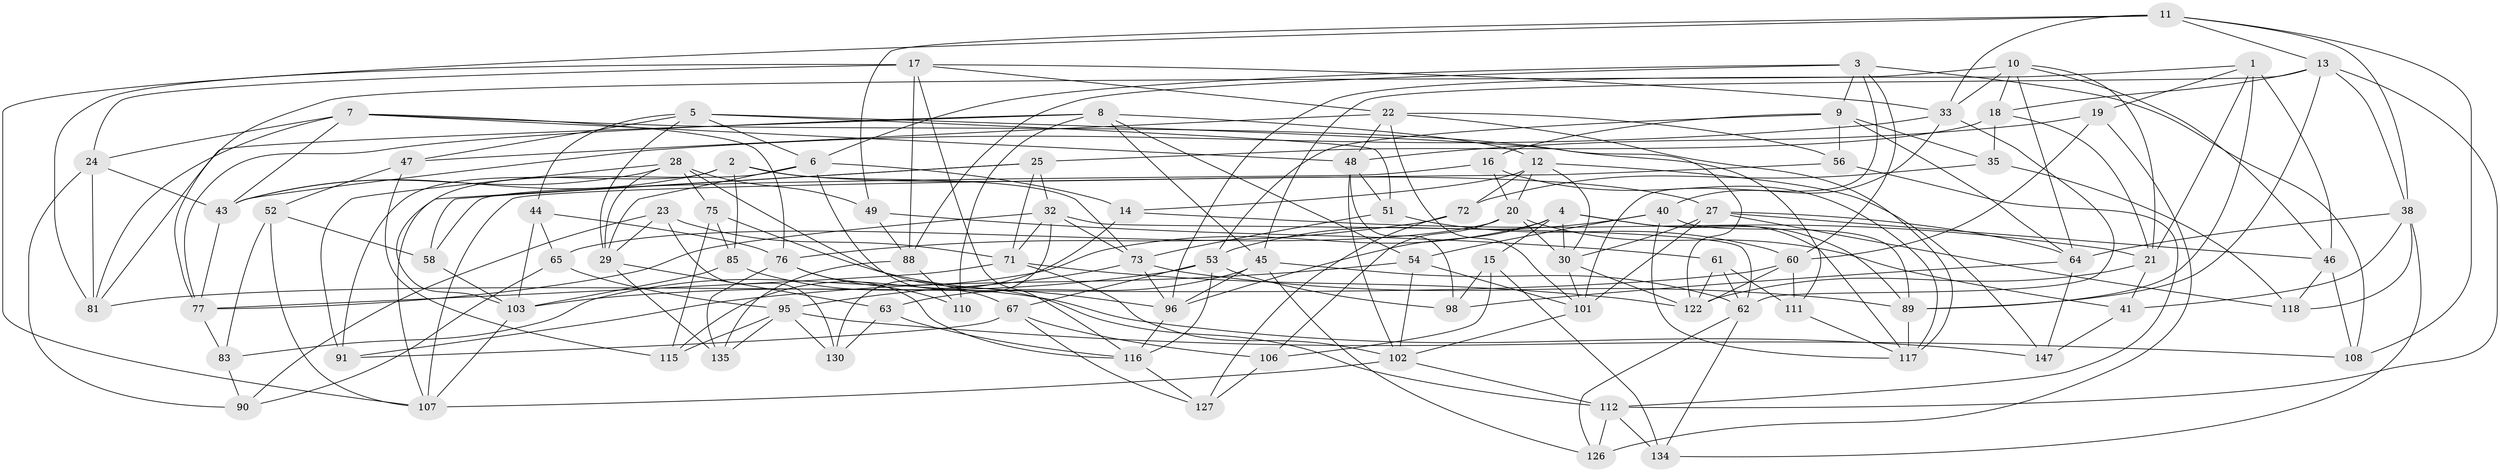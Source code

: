 // original degree distribution, {4: 1.0}
// Generated by graph-tools (version 1.1) at 2025/11/02/27/25 16:11:47]
// undirected, 91 vertices, 231 edges
graph export_dot {
graph [start="1"]
  node [color=gray90,style=filled];
  1 [super="+138"];
  2 [super="+86"];
  3 [super="+97"];
  4 [super="+39"];
  5 [super="+93"];
  6 [super="+145"];
  7 [super="+50"];
  8 [super="+57"];
  9 [super="+42"];
  10 [super="+104"];
  11 [super="+36"];
  12 [super="+31"];
  13 [super="+68"];
  14;
  15;
  16;
  17 [super="+69"];
  18 [super="+37"];
  19;
  20 [super="+80"];
  21 [super="+109"];
  22 [super="+114"];
  23;
  24 [super="+120"];
  25 [super="+26"];
  27 [super="+136"];
  28 [super="+34"];
  29 [super="+82"];
  30 [super="+59"];
  32 [super="+119"];
  33 [super="+125"];
  35;
  38 [super="+66"];
  40 [super="+84"];
  41;
  43 [super="+131"];
  44;
  45 [super="+70"];
  46 [super="+94"];
  47;
  48 [super="+129"];
  49;
  51;
  52;
  53 [super="+79"];
  54 [super="+55"];
  56;
  58;
  60 [super="+74"];
  61;
  62 [super="+78"];
  63;
  64 [super="+99"];
  65;
  67 [super="+141"];
  71 [super="+144"];
  72;
  73 [super="+100"];
  75;
  76 [super="+105"];
  77 [super="+140"];
  81 [super="+87"];
  83;
  85;
  88 [super="+137"];
  89 [super="+92"];
  90;
  91 [super="+113"];
  95 [super="+124"];
  96 [super="+146"];
  98;
  101 [super="+142"];
  102 [super="+133"];
  103 [super="+132"];
  106;
  107 [super="+123"];
  108;
  110;
  111;
  112 [super="+139"];
  115;
  116 [super="+143"];
  117 [super="+121"];
  118;
  122 [super="+128"];
  126;
  127;
  130;
  134;
  135;
  147;
  1 -- 46 [weight=2];
  1 -- 96;
  1 -- 19;
  1 -- 21;
  1 -- 89;
  2 -- 73;
  2 -- 85;
  2 -- 43;
  2 -- 91 [weight=2];
  2 -- 27;
  3 -- 88;
  3 -- 9;
  3 -- 101;
  3 -- 108;
  3 -- 60;
  3 -- 6;
  4 -- 83;
  4 -- 15;
  4 -- 96;
  4 -- 117;
  4 -- 30;
  4 -- 89;
  5 -- 29;
  5 -- 47;
  5 -- 122;
  5 -- 51;
  5 -- 44;
  5 -- 6;
  6 -- 14;
  6 -- 29;
  6 -- 103;
  6 -- 67;
  7 -- 43;
  7 -- 76;
  7 -- 81;
  7 -- 24;
  7 -- 111;
  7 -- 48;
  8 -- 12;
  8 -- 54;
  8 -- 77;
  8 -- 81;
  8 -- 45;
  8 -- 110;
  9 -- 35;
  9 -- 53;
  9 -- 16;
  9 -- 56;
  9 -- 64;
  10 -- 33;
  10 -- 18;
  10 -- 21;
  10 -- 64;
  10 -- 77;
  10 -- 46;
  11 -- 13;
  11 -- 49;
  11 -- 33;
  11 -- 107;
  11 -- 108;
  11 -- 38;
  12 -- 14;
  12 -- 147;
  12 -- 72;
  12 -- 20;
  12 -- 30;
  13 -- 18;
  13 -- 112;
  13 -- 38;
  13 -- 45;
  13 -- 89;
  14 -- 115;
  14 -- 21;
  15 -- 98;
  15 -- 134;
  15 -- 106;
  16 -- 58;
  16 -- 20;
  16 -- 117;
  17 -- 116;
  17 -- 24;
  17 -- 33;
  17 -- 88;
  17 -- 22;
  17 -- 81;
  18 -- 21;
  18 -- 25 [weight=2];
  18 -- 35;
  19 -- 126;
  19 -- 48;
  19 -- 60;
  20 -- 30;
  20 -- 106;
  20 -- 65;
  20 -- 41;
  21 -- 122;
  21 -- 41;
  22 -- 101;
  22 -- 117;
  22 -- 56;
  22 -- 47;
  22 -- 48;
  23 -- 71;
  23 -- 130;
  23 -- 90;
  23 -- 29;
  24 -- 81 [weight=2];
  24 -- 90;
  24 -- 43;
  25 -- 58;
  25 -- 107;
  25 -- 32;
  25 -- 71;
  27 -- 46;
  27 -- 101;
  27 -- 64;
  27 -- 118;
  27 -- 30;
  28 -- 112;
  28 -- 49;
  28 -- 75;
  28 -- 29;
  28 -- 91;
  28 -- 43;
  29 -- 63;
  29 -- 135;
  30 -- 122;
  30 -- 101;
  32 -- 71;
  32 -- 73;
  32 -- 130;
  32 -- 77;
  32 -- 62;
  33 -- 62;
  33 -- 40;
  33 -- 43;
  35 -- 72;
  35 -- 118;
  38 -- 41;
  38 -- 134;
  38 -- 64;
  38 -- 118;
  40 -- 89;
  40 -- 117;
  40 -- 53;
  40 -- 54 [weight=2];
  41 -- 147;
  43 -- 77;
  44 -- 65;
  44 -- 76;
  44 -- 103;
  45 -- 63;
  45 -- 62;
  45 -- 96;
  45 -- 126;
  46 -- 118;
  46 -- 108;
  47 -- 52;
  47 -- 115;
  48 -- 98;
  48 -- 102;
  48 -- 51;
  49 -- 61;
  49 -- 88;
  51 -- 60;
  51 -- 73;
  52 -- 83;
  52 -- 58;
  52 -- 107;
  53 -- 103;
  53 -- 98;
  53 -- 67;
  53 -- 116;
  54 -- 102;
  54 -- 91;
  54 -- 101;
  56 -- 112;
  56 -- 107;
  58 -- 103;
  60 -- 111;
  60 -- 81;
  60 -- 122;
  61 -- 111;
  61 -- 62;
  61 -- 122;
  62 -- 126;
  62 -- 134;
  63 -- 130;
  63 -- 116;
  64 -- 147;
  64 -- 98;
  65 -- 90;
  65 -- 95;
  67 -- 91 [weight=2];
  67 -- 106;
  67 -- 127;
  71 -- 102;
  71 -- 122;
  71 -- 77;
  72 -- 76;
  72 -- 127;
  73 -- 96;
  73 -- 89;
  73 -- 95;
  75 -- 96;
  75 -- 85;
  75 -- 115;
  76 -- 116;
  76 -- 110;
  76 -- 135;
  77 -- 83;
  83 -- 90;
  85 -- 147;
  85 -- 103;
  88 -- 110 [weight=2];
  88 -- 135;
  89 -- 117;
  95 -- 130;
  95 -- 135;
  95 -- 115;
  95 -- 108;
  96 -- 116;
  101 -- 102;
  102 -- 112;
  102 -- 107;
  103 -- 107;
  106 -- 127;
  111 -- 117;
  112 -- 126;
  112 -- 134;
  116 -- 127;
}
